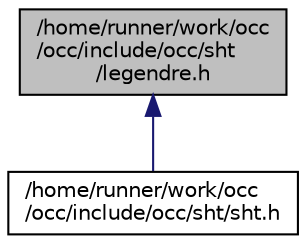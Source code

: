 digraph "/home/runner/work/occ/occ/include/occ/sht/legendre.h"
{
 // LATEX_PDF_SIZE
  bgcolor="transparent";
  edge [fontname="Helvetica",fontsize="10",labelfontname="Helvetica",labelfontsize="10"];
  node [fontname="Helvetica",fontsize="10",shape=record];
  Node1 [label="/home/runner/work/occ\l/occ/include/occ/sht\l/legendre.h",height=0.2,width=0.4,color="black", fillcolor="grey75", style="filled", fontcolor="black",tooltip=" "];
  Node1 -> Node2 [dir="back",color="midnightblue",fontsize="10",style="solid",fontname="Helvetica"];
  Node2 [label="/home/runner/work/occ\l/occ/include/occ/sht/sht.h",height=0.2,width=0.4,color="black",URL="$sht_8h.html",tooltip=" "];
}
